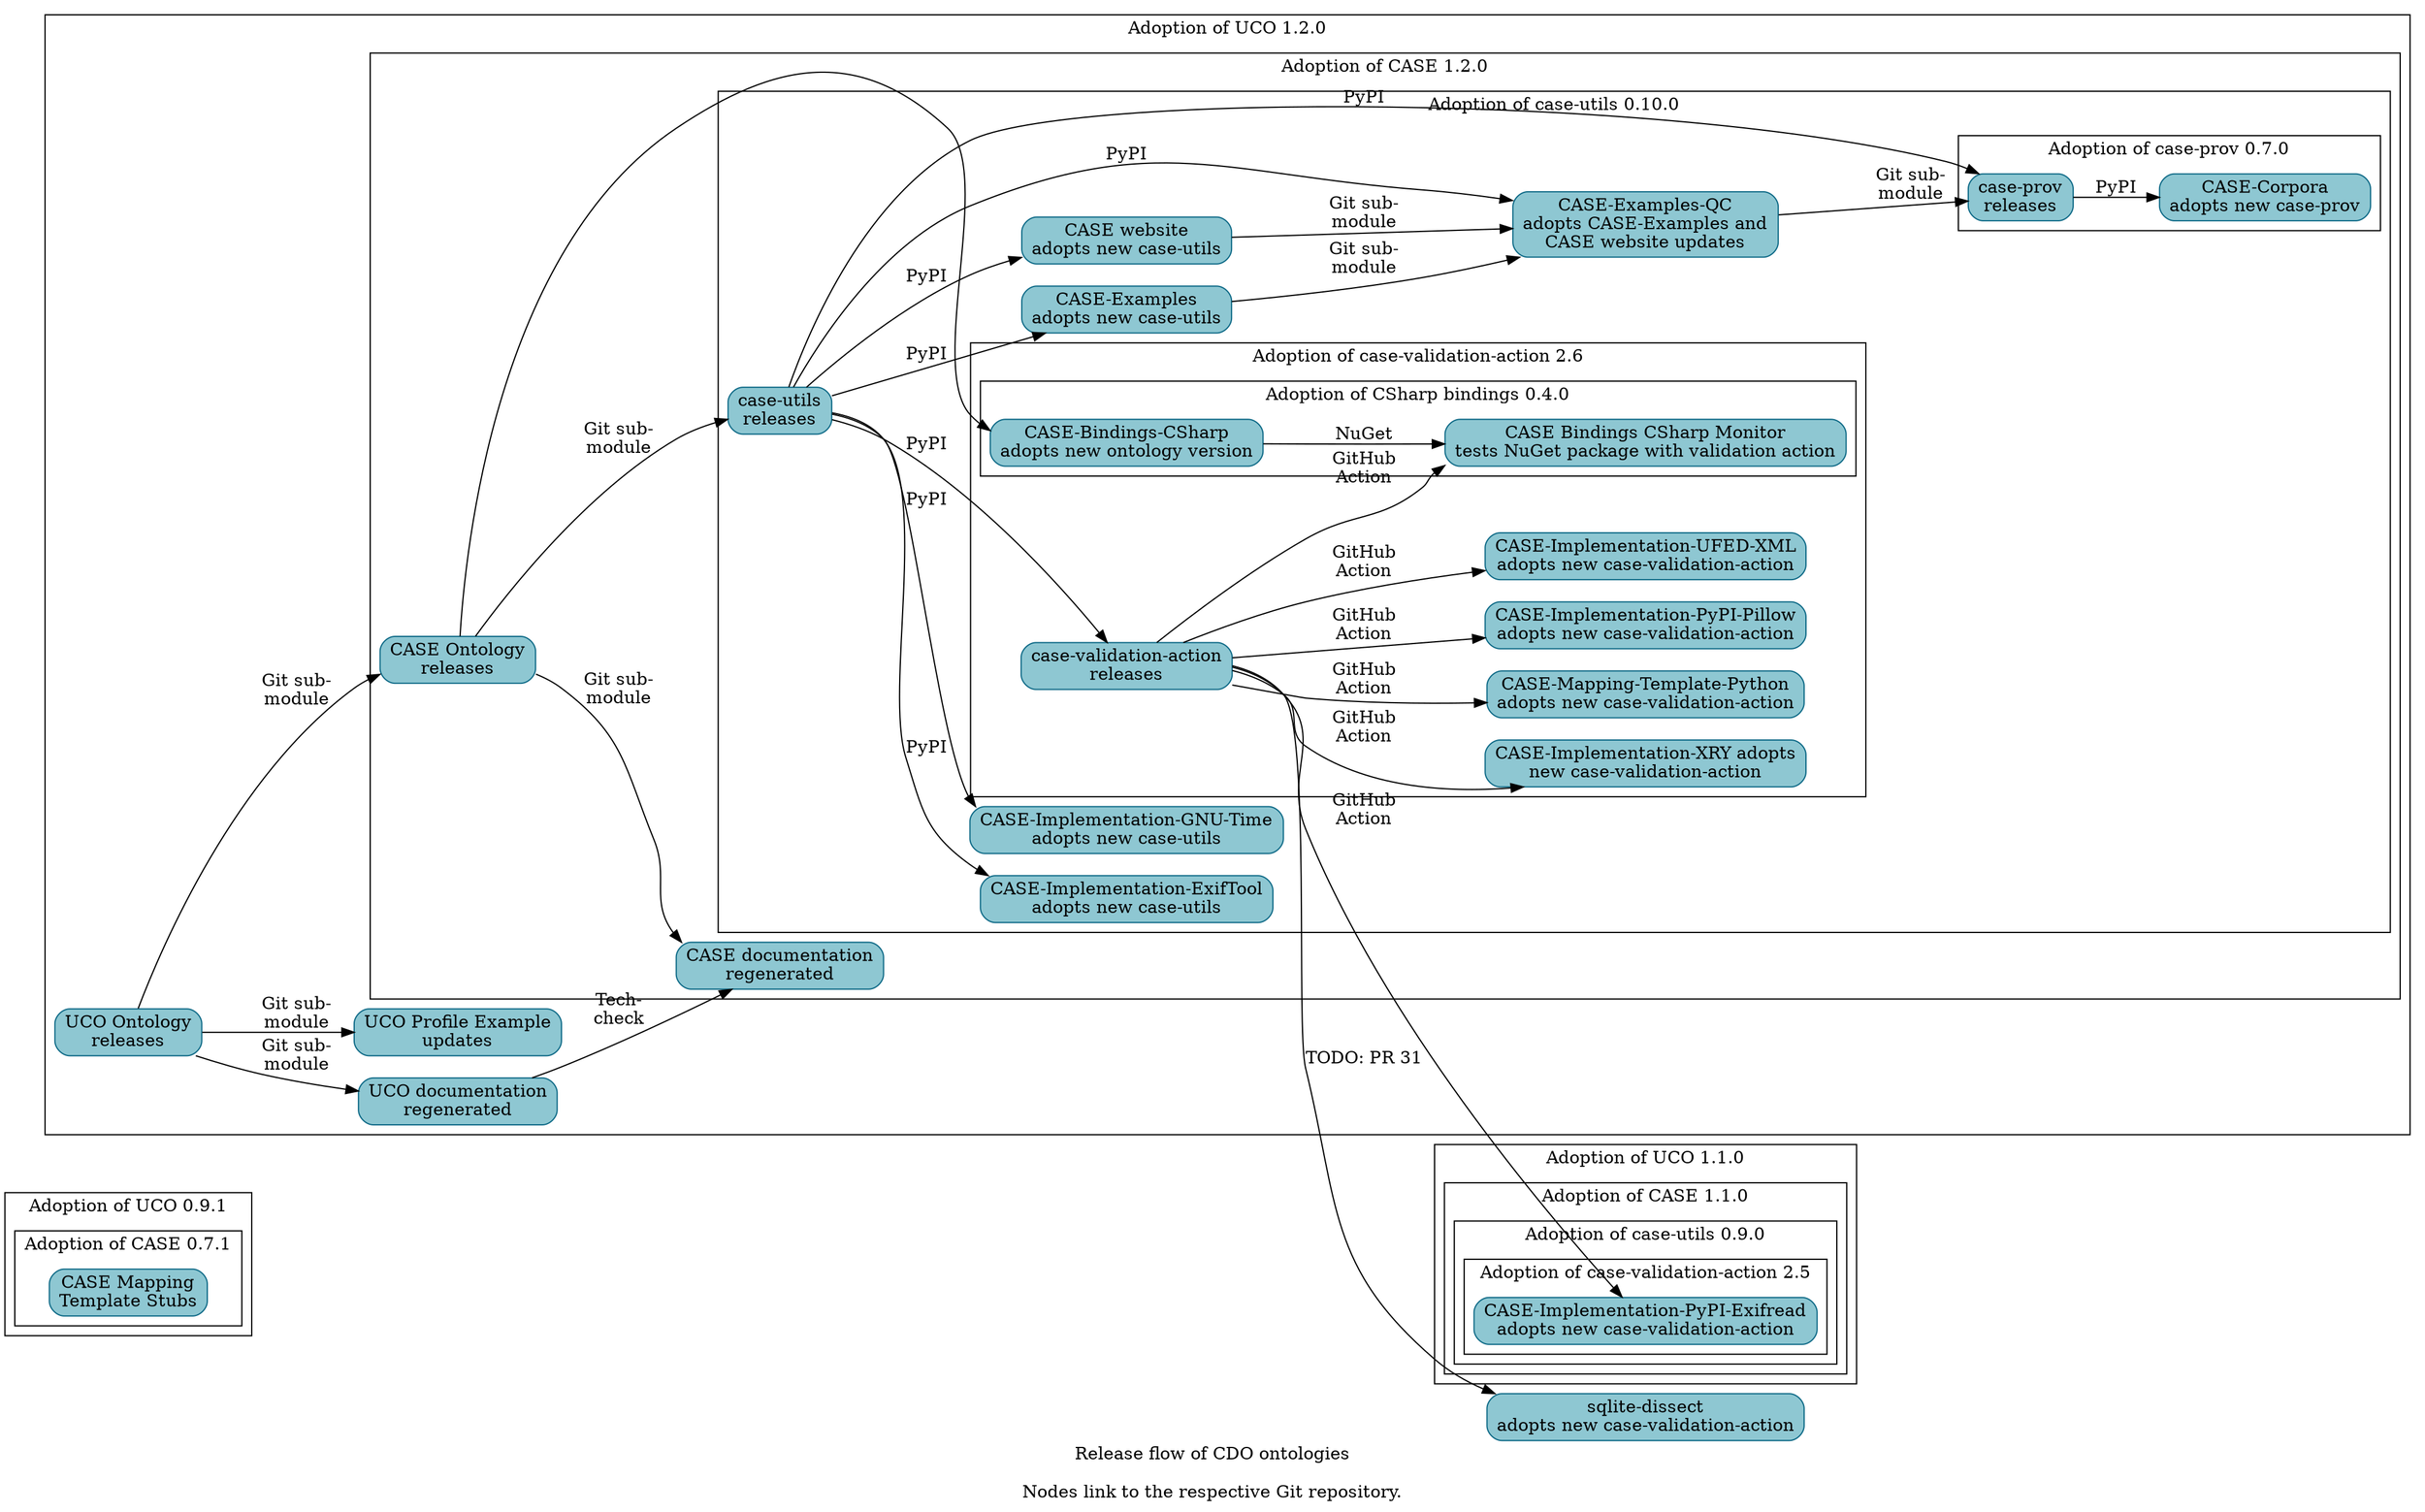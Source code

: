 digraph "cdo_release_flow" {
  label = "Release flow of CDO ontologies\n\nNodes link to the respective Git repository." ;
  rankdir = "LR" ;
  node [shape="rectangle" style="filled,rounded" fillcolor="#8EC7D2" color="#0D6986"] ;


  // Define nodes in their corresponding progress subgraph.

  subgraph cluster_uco_0_9_1 {
    label = "Adoption of UCO 0.9.1" ;

    subgraph cluster_case_0_7_1 {
      label = "Adoption of CASE 0.7.1" ;
      _GH__CASEWORK__CASE_MAPPING_TEMPLATE_STUBS [URL="https://github.com/casework/CASE-Mapping-Template-Stubs" label="CASE Mapping\nTemplate Stubs"] ;
    }
  }
  subgraph cluster_uco_1_1_0 {
    label = "Adoption of UCO 1.1.0" ;

    subgraph cluster_case_1_1_0 {
      label = "Adoption of CASE 1.1.0" ;

      subgraph cluster_case_utils_0_9_0 {
        label = "Adoption of case-utils 0.9.0" ;

        subgraph cluster_case_validation_action_2_5 {
          label = "Adoption of case-validation-action 2.5" ;

          _GH__CASEWORK__CASE_IMPLEMENTATON_PYPI_EXIFREAD [URL="https://github.com/casework/CASE-Implementation-PyPI-Exifread" label="CASE-Implementation-PyPI-Exifread\nadopts new case-validation-action"] ;
        }
      }
    }
  }
  subgraph cluster_uco_1_2_0 {
    label = "Adoption of UCO 1.2.0" ;

    _GH__UCOPROJECT__ONTOLOGY_UNIFIEDCYBERONTOLOGY_ORG [URL="https://github.com/ucoProject/ontology.unifiedcyberontology.org" label="UCO documentation\nregenerated"] ;
    _GH__UCOPROJECT__UCO [URL="https://github.com/ucoProject/UCO" label="UCO Ontology\nreleases"] ;
    _GH__UCOPROJECT__UCO_PROFILE_EXAMPLE [URL="https://github.com/ucoProject/UCO-Profile-Example" label="UCO Profile Example\nupdates"] ;

    subgraph cluster_case_1_2_0 {
      label = "Adoption of CASE 1.2.0" ;

      _GH__CASEWORK__CASE [URL="https://github.com/casework/CASE" label="CASE Ontology\nreleases"] ;
      _GH__CASEWORK__ONTOLOGY_CASEONTOLOGY_ORG [URL="https://github.com/casework/ontology.caseontology.org" label="CASE documentation\nregenerated"] ;

      subgraph cluster_case_utils_0_10_0 {
        label = "Adoption of case-utils 0.10.0" ;

        _GH__AJNELSON_NIST__CASE_EXAMPLES_QC [URL="https://github.com/ajnelson-nist/CASE-Examples-QC" label="CASE-Examples-QC\nadopts CASE-Examples and\nCASE website updates"] ;
        _GH__CASEWORK__CASE_EXAMPLES [URL="https://github.com/casework/CASE-Examples" label="CASE-Examples\nadopts new case-utils"] ;
        _GH__CASEWORK__CASE_IMPLEMENTATON_EXIFTOOL [URL="https://github.com/casework/CASE-Implementation-ExifTool" label="CASE-Implementation-ExifTool\nadopts new case-utils"] ;
        _GH__CASEWORK__CASE_IMPLEMENTATON_GNU_TIME [URL="https://github.com/casework/CASE-Implementation-GNU-Time" label="CASE-Implementation-GNU-Time\nadopts new case-utils"] ;
        _GH__CASEWORK__CASE_UTILITIES_PYTHON [URL="https://github.com/casework/CASE-Utilities-Python" label="case-utils\nreleases"] ;
        _GH__CASEWORK__CASEWORK_GITHUB_IO [URL="https://github.com/casework/casework.github.io" label="CASE website\nadopts new case-utils"] ;

        subgraph cluster_case_prov_0_7_0 {
          label = "Adoption of case-prov 0.7.0" ;

          _GH__CASEWORK__CASE_CORPORA [URL="https://github.com/casework/CASE-Corpora" label="CASE-Corpora\nadopts new case-prov"] ;
          _GH__CASEWORK__CASE_IMPLEMENTATON_PROV_O [URL="https://github.com/casework/CASE-Implementation-PROV-O" label="case-prov\nreleases"] ;
        }
        subgraph cluster_case_validation_action_2_6 {
          label = "Adoption of case-validation-action 2.6" ;

          _GH__CASEWORK__CASE_IMPLEMENTATON_PYPI_PILLOW [URL="https://github.com/casework/CASE-Implementation-PyPI-Pillow" label="CASE-Implementation-PyPI-Pillow\nadopts new case-validation-action"] ;
          _GH__CASEWORK__CASE_IMPLEMENTATON_UFED_XML [URL="https://github.com/casework/CASE-Implementation-UFED-XML" label="CASE-Implementation-UFED-XML\nadopts new case-validation-action"] ;
          _GH__CASEWORK__CASE_IMPLEMENTATON_XRY [URL="https://github.com/casework/CASE-Implementation-XRY" label="CASE-Implementation-XRY adopts\nnew case-validation-action"] ;
          _GH__CASEWORK__CASE_MAPPING_TEMPLATE_PYTHON [URL="https://github.com/casework/CASE-Mapping-Template-Python" label="CASE-Mapping-Template-Python\nadopts new case-validation-action"] ;
          _GH__KCHASON__CASE_VALIDATION_ACTION [URL="https://github.com/kchason/case-validation-action" label="case-validation-action\nreleases"] ;

          subgraph cluster_case_bindings_csharp_0_4_0 {
            label = "Adoption of CSharp bindings 0.4.0" ;

            _GH__CASEWORK__CASE_BINDINGS_CSHARP_MONITOR [URL="https://github.com/casework/CASE-Bindings-CSharp-Monitor" label="CASE Bindings CSharp Monitor\ntests NuGet package with validation action"] ;
            _GH__CIPHERTECHSOLUTIONS__CASE_BINDINGS_CSHARP [URL="https://github.com/ciphertechsolutions/CASE-Bindings-CSharp" label="CASE-Bindings-CSharp\nadopts new ontology version"]
          }
        }
      }
    }
  }

  _GH__DOD_CYBER_CRIME_CENTER__SQLITE_DISSECT [URL="https://github.com/dod-cyber-crime-center/sqlite-dissect" label="sqlite-dissect\nadopts new case-validation-action"] ;

  // Begin edges

  _GH__AJNELSON_NIST__CASE_EXAMPLES_QC -> _GH__CASEWORK__CASE_IMPLEMENTATON_PROV_O [label="Git sub-\nmodule"] ;
  _GH__CASEWORK__CASE -> _GH__CASEWORK__CASE_UTILITIES_PYTHON [label="Git sub-\nmodule"] ;
  _GH__CASEWORK__CASE -> _GH__CIPHERTECHSOLUTIONS__CASE_BINDINGS_CSHARP ;
  _GH__CASEWORK__CASE -> _GH__CASEWORK__ONTOLOGY_CASEONTOLOGY_ORG [label="Git sub-\nmodule"] ; 
  _GH__CASEWORK__CASE_EXAMPLES -> _GH__AJNELSON_NIST__CASE_EXAMPLES_QC [label="Git sub-\nmodule"] ;
  _GH__CASEWORK__CASE_IMPLEMENTATON_PROV_O -> _GH__CASEWORK__CASE_CORPORA [label="PyPI"] ;
  _GH__CASEWORK__CASE_UTILITIES_PYTHON -> _GH__AJNELSON_NIST__CASE_EXAMPLES_QC [label="PyPI"] ;
  _GH__CASEWORK__CASE_UTILITIES_PYTHON -> _GH__CASEWORK__CASE_EXAMPLES [label="PyPI"] ;
  _GH__CASEWORK__CASE_UTILITIES_PYTHON -> _GH__CASEWORK__CASE_IMPLEMENTATON_EXIFTOOL [label="PyPI"] ;
  _GH__CASEWORK__CASE_UTILITIES_PYTHON -> _GH__CASEWORK__CASE_IMPLEMENTATON_GNU_TIME [label="PyPI"] ;
  _GH__CASEWORK__CASE_UTILITIES_PYTHON -> _GH__CASEWORK__CASE_IMPLEMENTATON_PROV_O [label="PyPI"] ;
  _GH__CASEWORK__CASE_UTILITIES_PYTHON -> _GH__KCHASON__CASE_VALIDATION_ACTION [label="PyPI"] ;
  _GH__CASEWORK__CASE_UTILITIES_PYTHON -> _GH__CASEWORK__CASEWORK_GITHUB_IO [label="PyPI"] ;
  _GH__CASEWORK__CASEWORK_GITHUB_IO -> _GH__AJNELSON_NIST__CASE_EXAMPLES_QC [label="Git sub-\nmodule"] ;
  _GH__CIPHERTECHSOLUTIONS__CASE_BINDINGS_CSHARP -> _GH__CASEWORK__CASE_BINDINGS_CSHARP_MONITOR [label="NuGet"] ;
  _GH__KCHASON__CASE_VALIDATION_ACTION -> _GH__CASEWORK__CASE_BINDINGS_CSHARP_MONITOR [label="GitHub\nAction"] ;
  _GH__KCHASON__CASE_VALIDATION_ACTION -> _GH__CASEWORK__CASE_IMPLEMENTATON_PYPI_EXIFREAD [label="GitHub\nAction"] ;
  _GH__KCHASON__CASE_VALIDATION_ACTION -> _GH__CASEWORK__CASE_IMPLEMENTATON_PYPI_PILLOW [label="GitHub\nAction"] ;
  _GH__KCHASON__CASE_VALIDATION_ACTION -> _GH__CASEWORK__CASE_IMPLEMENTATON_UFED_XML [label="GitHub\nAction"] ;
  _GH__KCHASON__CASE_VALIDATION_ACTION -> _GH__CASEWORK__CASE_IMPLEMENTATON_XRY [label="GitHub\nAction"] ;
  _GH__KCHASON__CASE_VALIDATION_ACTION -> _GH__CASEWORK__CASE_MAPPING_TEMPLATE_PYTHON [label="GitHub\nAction"] ;
  _GH__KCHASON__CASE_VALIDATION_ACTION -> _GH__DOD_CYBER_CRIME_CENTER__SQLITE_DISSECT [URL="https://github.com/dod-cyber-crime-center/sqlite-dissect/pull/31" label="TODO: PR 31"] ;
  _GH__UCOPROJECT__ONTOLOGY_UNIFIEDCYBERONTOLOGY_ORG -> _GH__CASEWORK__ONTOLOGY_CASEONTOLOGY_ORG [label="Tech-\ncheck"];
  _GH__UCOPROJECT__UCO -> _GH__CASEWORK__CASE [label="Git sub-\nmodule"] ;
  _GH__UCOPROJECT__UCO -> _GH__UCOPROJECT__ONTOLOGY_UNIFIEDCYBERONTOLOGY_ORG [label="Git sub-\nmodule"] ;
  _GH__UCOPROJECT__UCO -> _GH__UCOPROJECT__UCO_PROFILE_EXAMPLE [label="Git sub-\nmodule"] ;
}
